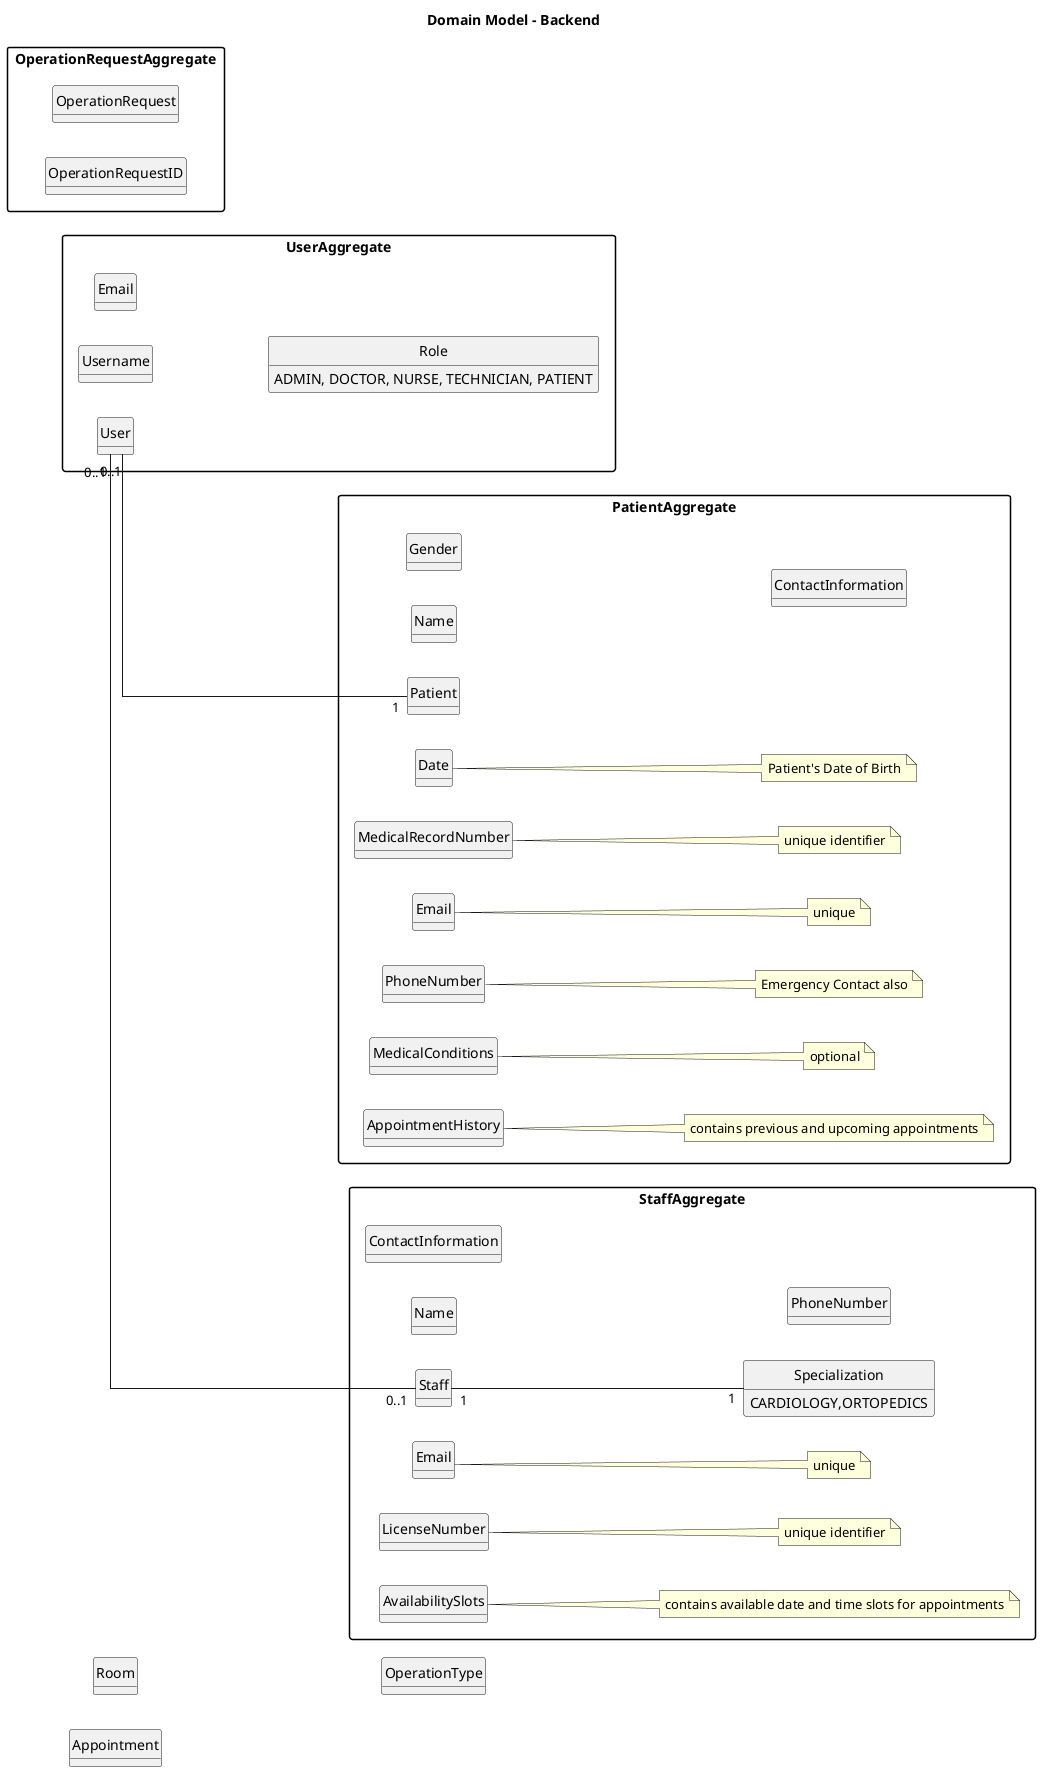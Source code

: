 @startuml domain-model-backend-module

'https://plantuml.com/class-diagram

skinparam packageStyle rectangle
skinparam shadowing false
skinparam classAttributeIconSize 0
skinparam linetype ortho

top to bottom direction
left to right direction

hide methods
hide circle

title Domain Model - Backend

package PatientAggregate {
  class Patient{}
  class Name{}
  class Date{}
  note right of Date: Patient's Date of Birth
  class Gender{}
  class MedicalRecordNumber{}
  note right of MedicalRecordNumber: unique identifier
  class ContactInformation{}
  class Email {}
  note right of Email: unique
  class PhoneNumber {}
  note right of PhoneNumber: Emergency Contact also
  class MedicalConditions{}
  note right of MedicalConditions: optional
  class AppointmentHistory {}
  note right of AppointmentHistory: contains previous and upcoming appointments
}

package StaffAggregate {
  class Staff{}
  class Name{}
  class ContactInformation{}
  class Email {}
  note right of Email: unique
  class PhoneNumber
  class LicenseNumber{}
  note right of LicenseNumber: unique identifier
  class Specialization{
    CARDIOLOGY,ORTOPEDICS
  }
  class AvailabilitySlots{}
  note right of AvailabilitySlots: contains available date and time slots for appointments
}

package UserAggregate {
  class User{}
  class Username{}
  class Email{}
  class Role{
    ADMIN, DOCTOR, NURSE, TECHNICIAN, PATIENT 
  }
}

class Room{}

class Appointment{}

class OperationType{}

package OperationRequestAggregate {
  class OperationRequest{}
  class OperationRequestID{}
}

User "0..1" -- "0..1" Staff
User "0..1" -- "1" Patient

Staff "1" -- "1" Specialization